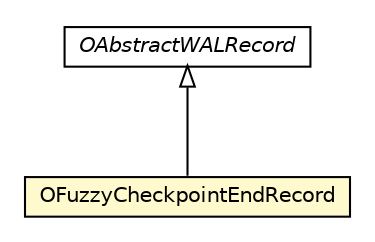 #!/usr/local/bin/dot
#
# Class diagram 
# Generated by UMLGraph version R5_6-24-gf6e263 (http://www.umlgraph.org/)
#

digraph G {
	edge [fontname="Helvetica",fontsize=10,labelfontname="Helvetica",labelfontsize=10];
	node [fontname="Helvetica",fontsize=10,shape=plaintext];
	nodesep=0.25;
	ranksep=0.5;
	// com.orientechnologies.orient.core.storage.impl.local.paginated.wal.OFuzzyCheckpointEndRecord
	c1817863 [label=<<table title="com.orientechnologies.orient.core.storage.impl.local.paginated.wal.OFuzzyCheckpointEndRecord" border="0" cellborder="1" cellspacing="0" cellpadding="2" port="p" bgcolor="lemonChiffon" href="./OFuzzyCheckpointEndRecord.html">
		<tr><td><table border="0" cellspacing="0" cellpadding="1">
<tr><td align="center" balign="center"> OFuzzyCheckpointEndRecord </td></tr>
		</table></td></tr>
		</table>>, URL="./OFuzzyCheckpointEndRecord.html", fontname="Helvetica", fontcolor="black", fontsize=10.0];
	// com.orientechnologies.orient.core.storage.impl.local.paginated.wal.OAbstractWALRecord
	c1817874 [label=<<table title="com.orientechnologies.orient.core.storage.impl.local.paginated.wal.OAbstractWALRecord" border="0" cellborder="1" cellspacing="0" cellpadding="2" port="p" href="./OAbstractWALRecord.html">
		<tr><td><table border="0" cellspacing="0" cellpadding="1">
<tr><td align="center" balign="center"><font face="Helvetica-Oblique"> OAbstractWALRecord </font></td></tr>
		</table></td></tr>
		</table>>, URL="./OAbstractWALRecord.html", fontname="Helvetica", fontcolor="black", fontsize=10.0];
	//com.orientechnologies.orient.core.storage.impl.local.paginated.wal.OFuzzyCheckpointEndRecord extends com.orientechnologies.orient.core.storage.impl.local.paginated.wal.OAbstractWALRecord
	c1817874:p -> c1817863:p [dir=back,arrowtail=empty];
}

